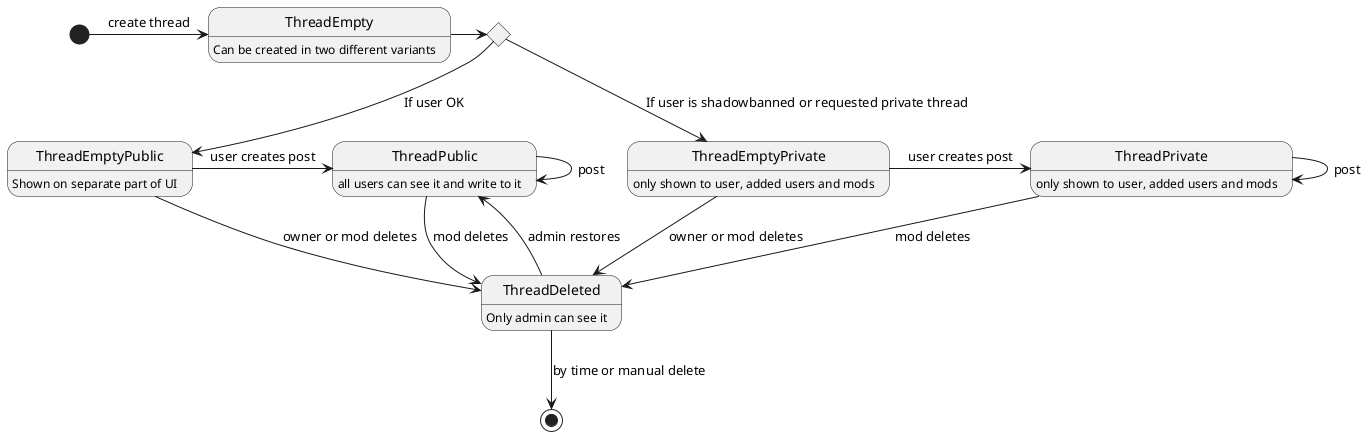 @startuml ModerationStates
[*] -> ThreadEmpty: create thread
state thread_choice <<choice>>
ThreadEmpty -> thread_choice
ThreadEmpty: Can be created in two different variants
thread_choice --> ThreadEmptyPrivate: If user is shadowbanned or requested private thread
thread_choice --> ThreadEmptyPublic: If user OK

ThreadEmptyPublic: Shown on separate part of UI

ThreadEmptyPublic -> ThreadPublic: user creates post

ThreadPublic: all users can see it and write to it

ThreadPublic -> ThreadPublic: post

ThreadEmptyPrivate -> ThreadPrivate: user creates post

ThreadEmptyPrivate: only shown to user, added users and mods
ThreadPrivate: only shown to user, added users and mods

ThreadPrivate -> ThreadPrivate: post

ThreadEmptyPublic --> ThreadDeleted: owner or mod deletes
ThreadEmptyPrivate --> ThreadDeleted: owner or mod deletes
ThreadPublic --> ThreadDeleted: mod deletes
ThreadPrivate --> ThreadDeleted: mod deletes

ThreadDeleted: Only admin can see it
ThreadDeleted --> [*]: by time or manual delete

ThreadDeleted --> ThreadPublic: admin restores

@enduml